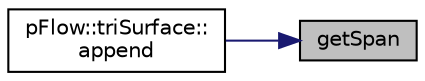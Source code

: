 digraph "getSpan"
{
 // LATEX_PDF_SIZE
  edge [fontname="Helvetica",fontsize="10",labelfontname="Helvetica",labelfontsize="10"];
  node [fontname="Helvetica",fontsize="10",shape=record];
  rankdir="RL";
  Node1 [label="getSpan",height=0.2,width=0.4,color="black", fillcolor="grey75", style="filled", fontcolor="black",tooltip=" "];
  Node1 -> Node2 [dir="back",color="midnightblue",fontsize="10",style="solid",fontname="Helvetica"];
  Node2 [label="pFlow::triSurface::\lappend",height=0.2,width=0.4,color="black", fillcolor="white", style="filled",URL="$classpFlow_1_1triSurface.html#a41da40d7dcef4e4eaa1c4a2e4b749a70",tooltip=" "];
}
